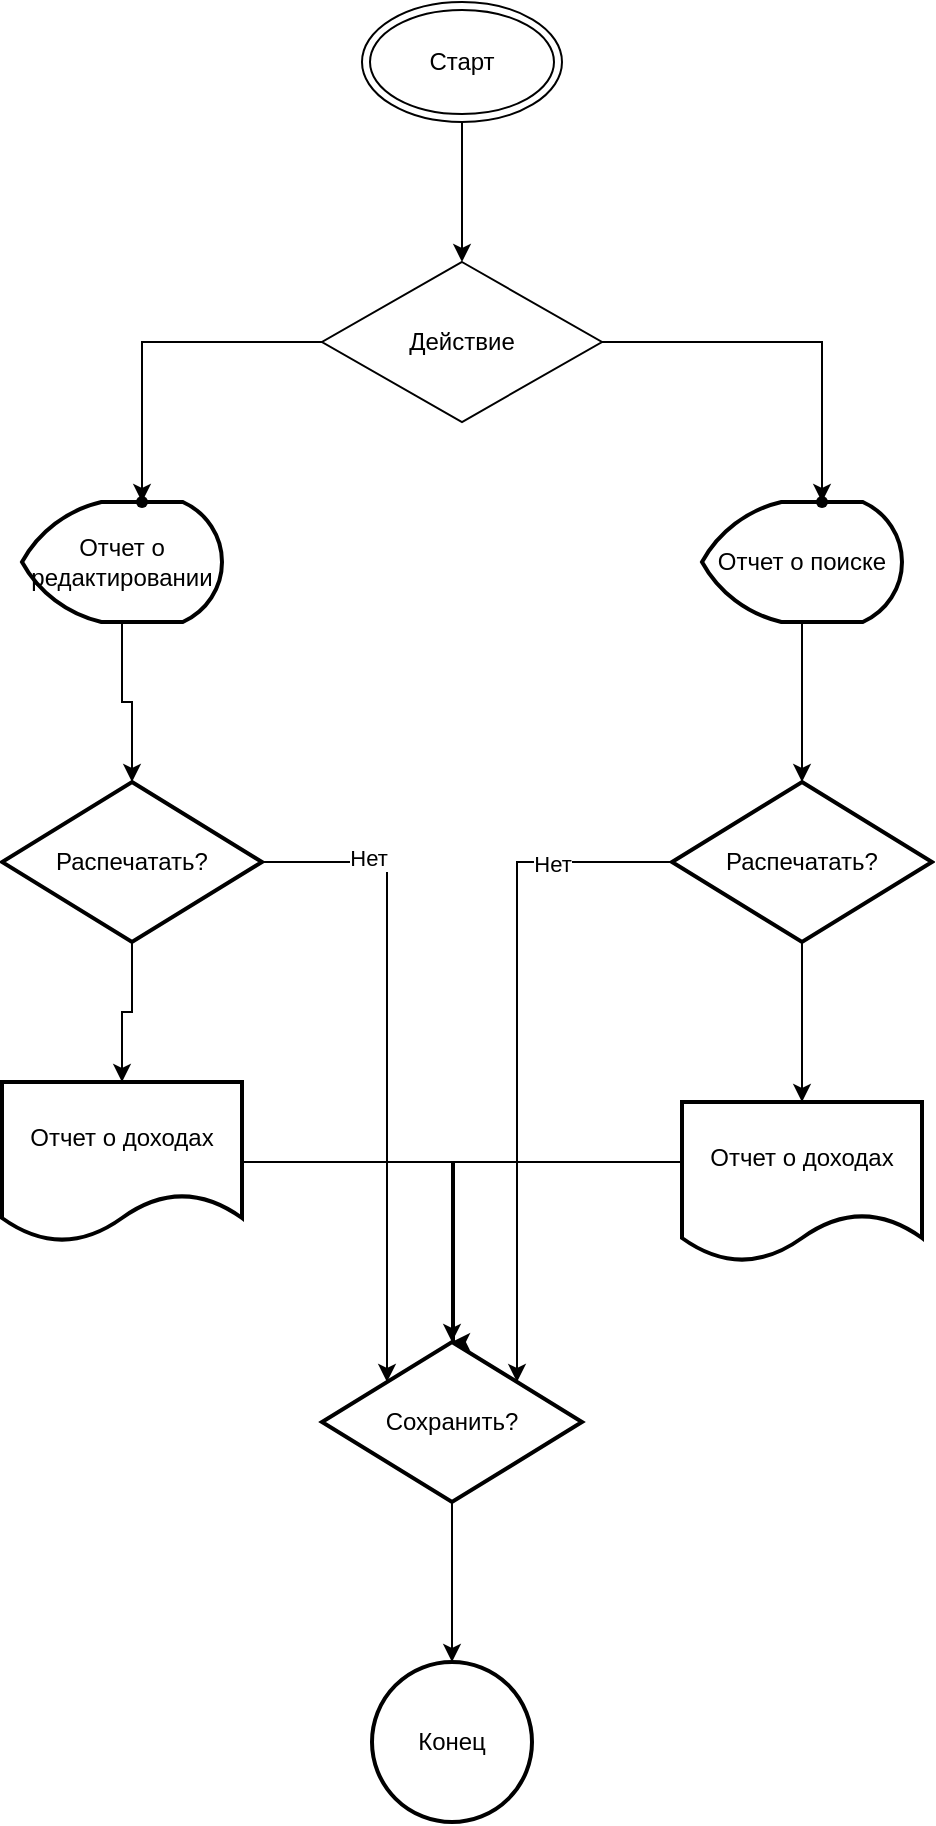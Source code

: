 <mxfile version="22.1.2" type="github">
  <diagram name="Страница — 1" id="qQAAtDezUl4HGCN2y69K">
    <mxGraphModel dx="1050" dy="534" grid="1" gridSize="10" guides="1" tooltips="1" connect="1" arrows="1" fold="1" page="1" pageScale="1" pageWidth="827" pageHeight="1169" math="0" shadow="0">
      <root>
        <mxCell id="0" />
        <mxCell id="1" parent="0" />
        <mxCell id="1Pd6YjSTkBd9eEdkBwKm-5" value="" style="edgeStyle=orthogonalEdgeStyle;rounded=0;orthogonalLoop=1;jettySize=auto;html=1;" edge="1" parent="1" source="1Pd6YjSTkBd9eEdkBwKm-1" target="1Pd6YjSTkBd9eEdkBwKm-4">
          <mxGeometry relative="1" as="geometry" />
        </mxCell>
        <mxCell id="1Pd6YjSTkBd9eEdkBwKm-1" value="Старт&lt;br&gt;" style="ellipse;shape=doubleEllipse;whiteSpace=wrap;html=1;" vertex="1" parent="1">
          <mxGeometry x="350" y="10" width="100" height="60" as="geometry" />
        </mxCell>
        <mxCell id="1Pd6YjSTkBd9eEdkBwKm-9" value="" style="edgeStyle=orthogonalEdgeStyle;rounded=0;orthogonalLoop=1;jettySize=auto;html=1;" edge="1" parent="1" source="1Pd6YjSTkBd9eEdkBwKm-4" target="1Pd6YjSTkBd9eEdkBwKm-8">
          <mxGeometry relative="1" as="geometry" />
        </mxCell>
        <mxCell id="1Pd6YjSTkBd9eEdkBwKm-11" value="" style="edgeStyle=orthogonalEdgeStyle;rounded=0;orthogonalLoop=1;jettySize=auto;html=1;" edge="1" parent="1" source="1Pd6YjSTkBd9eEdkBwKm-4" target="1Pd6YjSTkBd9eEdkBwKm-10">
          <mxGeometry relative="1" as="geometry" />
        </mxCell>
        <mxCell id="1Pd6YjSTkBd9eEdkBwKm-4" value="Действие" style="rhombus;whiteSpace=wrap;html=1;" vertex="1" parent="1">
          <mxGeometry x="330" y="140" width="140" height="80" as="geometry" />
        </mxCell>
        <mxCell id="1Pd6YjSTkBd9eEdkBwKm-13" value="" style="edgeStyle=orthogonalEdgeStyle;rounded=0;orthogonalLoop=1;jettySize=auto;html=1;" edge="1" parent="1" source="1Pd6YjSTkBd9eEdkBwKm-6" target="1Pd6YjSTkBd9eEdkBwKm-12">
          <mxGeometry relative="1" as="geometry" />
        </mxCell>
        <mxCell id="1Pd6YjSTkBd9eEdkBwKm-6" value="Отчет о редактировании" style="strokeWidth=2;html=1;shape=mxgraph.flowchart.display;whiteSpace=wrap;" vertex="1" parent="1">
          <mxGeometry x="180" y="260" width="100" height="60" as="geometry" />
        </mxCell>
        <mxCell id="1Pd6YjSTkBd9eEdkBwKm-16" style="edgeStyle=orthogonalEdgeStyle;rounded=0;orthogonalLoop=1;jettySize=auto;html=1;entryX=0.5;entryY=0;entryDx=0;entryDy=0;" edge="1" parent="1" source="1Pd6YjSTkBd9eEdkBwKm-7" target="1Pd6YjSTkBd9eEdkBwKm-15">
          <mxGeometry relative="1" as="geometry" />
        </mxCell>
        <mxCell id="1Pd6YjSTkBd9eEdkBwKm-7" value="Отчет о поиске" style="strokeWidth=2;html=1;shape=mxgraph.flowchart.display;whiteSpace=wrap;" vertex="1" parent="1">
          <mxGeometry x="520" y="260" width="100" height="60" as="geometry" />
        </mxCell>
        <mxCell id="1Pd6YjSTkBd9eEdkBwKm-8" value="" style="shape=waypoint;sketch=0;size=6;pointerEvents=1;points=[];fillColor=default;resizable=0;rotatable=0;perimeter=centerPerimeter;snapToPoint=1;" vertex="1" parent="1">
          <mxGeometry x="570" y="250" width="20" height="20" as="geometry" />
        </mxCell>
        <mxCell id="1Pd6YjSTkBd9eEdkBwKm-10" value="" style="shape=waypoint;sketch=0;size=6;pointerEvents=1;points=[];fillColor=default;resizable=0;rotatable=0;perimeter=centerPerimeter;snapToPoint=1;" vertex="1" parent="1">
          <mxGeometry x="230" y="250" width="20" height="20" as="geometry" />
        </mxCell>
        <mxCell id="1Pd6YjSTkBd9eEdkBwKm-22" value="" style="edgeStyle=orthogonalEdgeStyle;rounded=0;orthogonalLoop=1;jettySize=auto;html=1;" edge="1" parent="1" source="1Pd6YjSTkBd9eEdkBwKm-12" target="1Pd6YjSTkBd9eEdkBwKm-21">
          <mxGeometry relative="1" as="geometry" />
        </mxCell>
        <mxCell id="1Pd6YjSTkBd9eEdkBwKm-31" style="edgeStyle=orthogonalEdgeStyle;rounded=0;orthogonalLoop=1;jettySize=auto;html=1;entryX=0;entryY=0;entryDx=0;entryDy=0;" edge="1" parent="1" source="1Pd6YjSTkBd9eEdkBwKm-12" target="1Pd6YjSTkBd9eEdkBwKm-17">
          <mxGeometry relative="1" as="geometry" />
        </mxCell>
        <mxCell id="1Pd6YjSTkBd9eEdkBwKm-32" value="Нет" style="edgeLabel;html=1;align=center;verticalAlign=middle;resizable=0;points=[];" vertex="1" connectable="0" parent="1Pd6YjSTkBd9eEdkBwKm-31">
          <mxGeometry x="-0.675" y="2" relative="1" as="geometry">
            <mxPoint as="offset" />
          </mxGeometry>
        </mxCell>
        <mxCell id="1Pd6YjSTkBd9eEdkBwKm-12" value="Распечатать?" style="rhombus;whiteSpace=wrap;html=1;strokeWidth=2;" vertex="1" parent="1">
          <mxGeometry x="170" y="400" width="130" height="80" as="geometry" />
        </mxCell>
        <mxCell id="1Pd6YjSTkBd9eEdkBwKm-24" value="" style="edgeStyle=orthogonalEdgeStyle;rounded=0;orthogonalLoop=1;jettySize=auto;html=1;" edge="1" parent="1" source="1Pd6YjSTkBd9eEdkBwKm-15" target="1Pd6YjSTkBd9eEdkBwKm-23">
          <mxGeometry relative="1" as="geometry" />
        </mxCell>
        <mxCell id="1Pd6YjSTkBd9eEdkBwKm-33" style="edgeStyle=orthogonalEdgeStyle;rounded=0;orthogonalLoop=1;jettySize=auto;html=1;entryX=1;entryY=0;entryDx=0;entryDy=0;" edge="1" parent="1" source="1Pd6YjSTkBd9eEdkBwKm-15" target="1Pd6YjSTkBd9eEdkBwKm-17">
          <mxGeometry relative="1" as="geometry" />
        </mxCell>
        <mxCell id="1Pd6YjSTkBd9eEdkBwKm-34" value="Нет" style="edgeLabel;html=1;align=center;verticalAlign=middle;resizable=0;points=[];" vertex="1" connectable="0" parent="1Pd6YjSTkBd9eEdkBwKm-33">
          <mxGeometry x="-0.643" y="1" relative="1" as="geometry">
            <mxPoint as="offset" />
          </mxGeometry>
        </mxCell>
        <mxCell id="1Pd6YjSTkBd9eEdkBwKm-15" value="Распечатать?" style="rhombus;whiteSpace=wrap;html=1;strokeWidth=2;" vertex="1" parent="1">
          <mxGeometry x="505" y="400" width="130" height="80" as="geometry" />
        </mxCell>
        <mxCell id="1Pd6YjSTkBd9eEdkBwKm-26" value="" style="edgeStyle=orthogonalEdgeStyle;rounded=0;orthogonalLoop=1;jettySize=auto;html=1;" edge="1" parent="1" source="1Pd6YjSTkBd9eEdkBwKm-17" target="1Pd6YjSTkBd9eEdkBwKm-25">
          <mxGeometry relative="1" as="geometry" />
        </mxCell>
        <mxCell id="1Pd6YjSTkBd9eEdkBwKm-17" value="Сохранить?" style="rhombus;whiteSpace=wrap;html=1;strokeWidth=2;" vertex="1" parent="1">
          <mxGeometry x="330" y="680" width="130" height="80" as="geometry" />
        </mxCell>
        <mxCell id="1Pd6YjSTkBd9eEdkBwKm-27" style="edgeStyle=orthogonalEdgeStyle;rounded=0;orthogonalLoop=1;jettySize=auto;html=1;entryX=0.5;entryY=0;entryDx=0;entryDy=0;" edge="1" parent="1" source="1Pd6YjSTkBd9eEdkBwKm-21" target="1Pd6YjSTkBd9eEdkBwKm-17">
          <mxGeometry relative="1" as="geometry" />
        </mxCell>
        <mxCell id="1Pd6YjSTkBd9eEdkBwKm-21" value="Отчет о доходах" style="shape=document;whiteSpace=wrap;html=1;boundedLbl=1;strokeWidth=2;" vertex="1" parent="1">
          <mxGeometry x="170" y="550" width="120" height="80" as="geometry" />
        </mxCell>
        <mxCell id="1Pd6YjSTkBd9eEdkBwKm-30" value="" style="edgeStyle=orthogonalEdgeStyle;rounded=0;orthogonalLoop=1;jettySize=auto;html=1;" edge="1" parent="1" source="1Pd6YjSTkBd9eEdkBwKm-23">
          <mxGeometry relative="1" as="geometry">
            <mxPoint x="395" y="680" as="targetPoint" />
            <Array as="points">
              <mxPoint x="396" y="590" />
            </Array>
          </mxGeometry>
        </mxCell>
        <mxCell id="1Pd6YjSTkBd9eEdkBwKm-23" value="Отчет о доходах" style="shape=document;whiteSpace=wrap;html=1;boundedLbl=1;strokeWidth=2;" vertex="1" parent="1">
          <mxGeometry x="510" y="560" width="120" height="80" as="geometry" />
        </mxCell>
        <mxCell id="1Pd6YjSTkBd9eEdkBwKm-25" value="Конец" style="ellipse;whiteSpace=wrap;html=1;strokeWidth=2;" vertex="1" parent="1">
          <mxGeometry x="355" y="840" width="80" height="80" as="geometry" />
        </mxCell>
      </root>
    </mxGraphModel>
  </diagram>
</mxfile>
